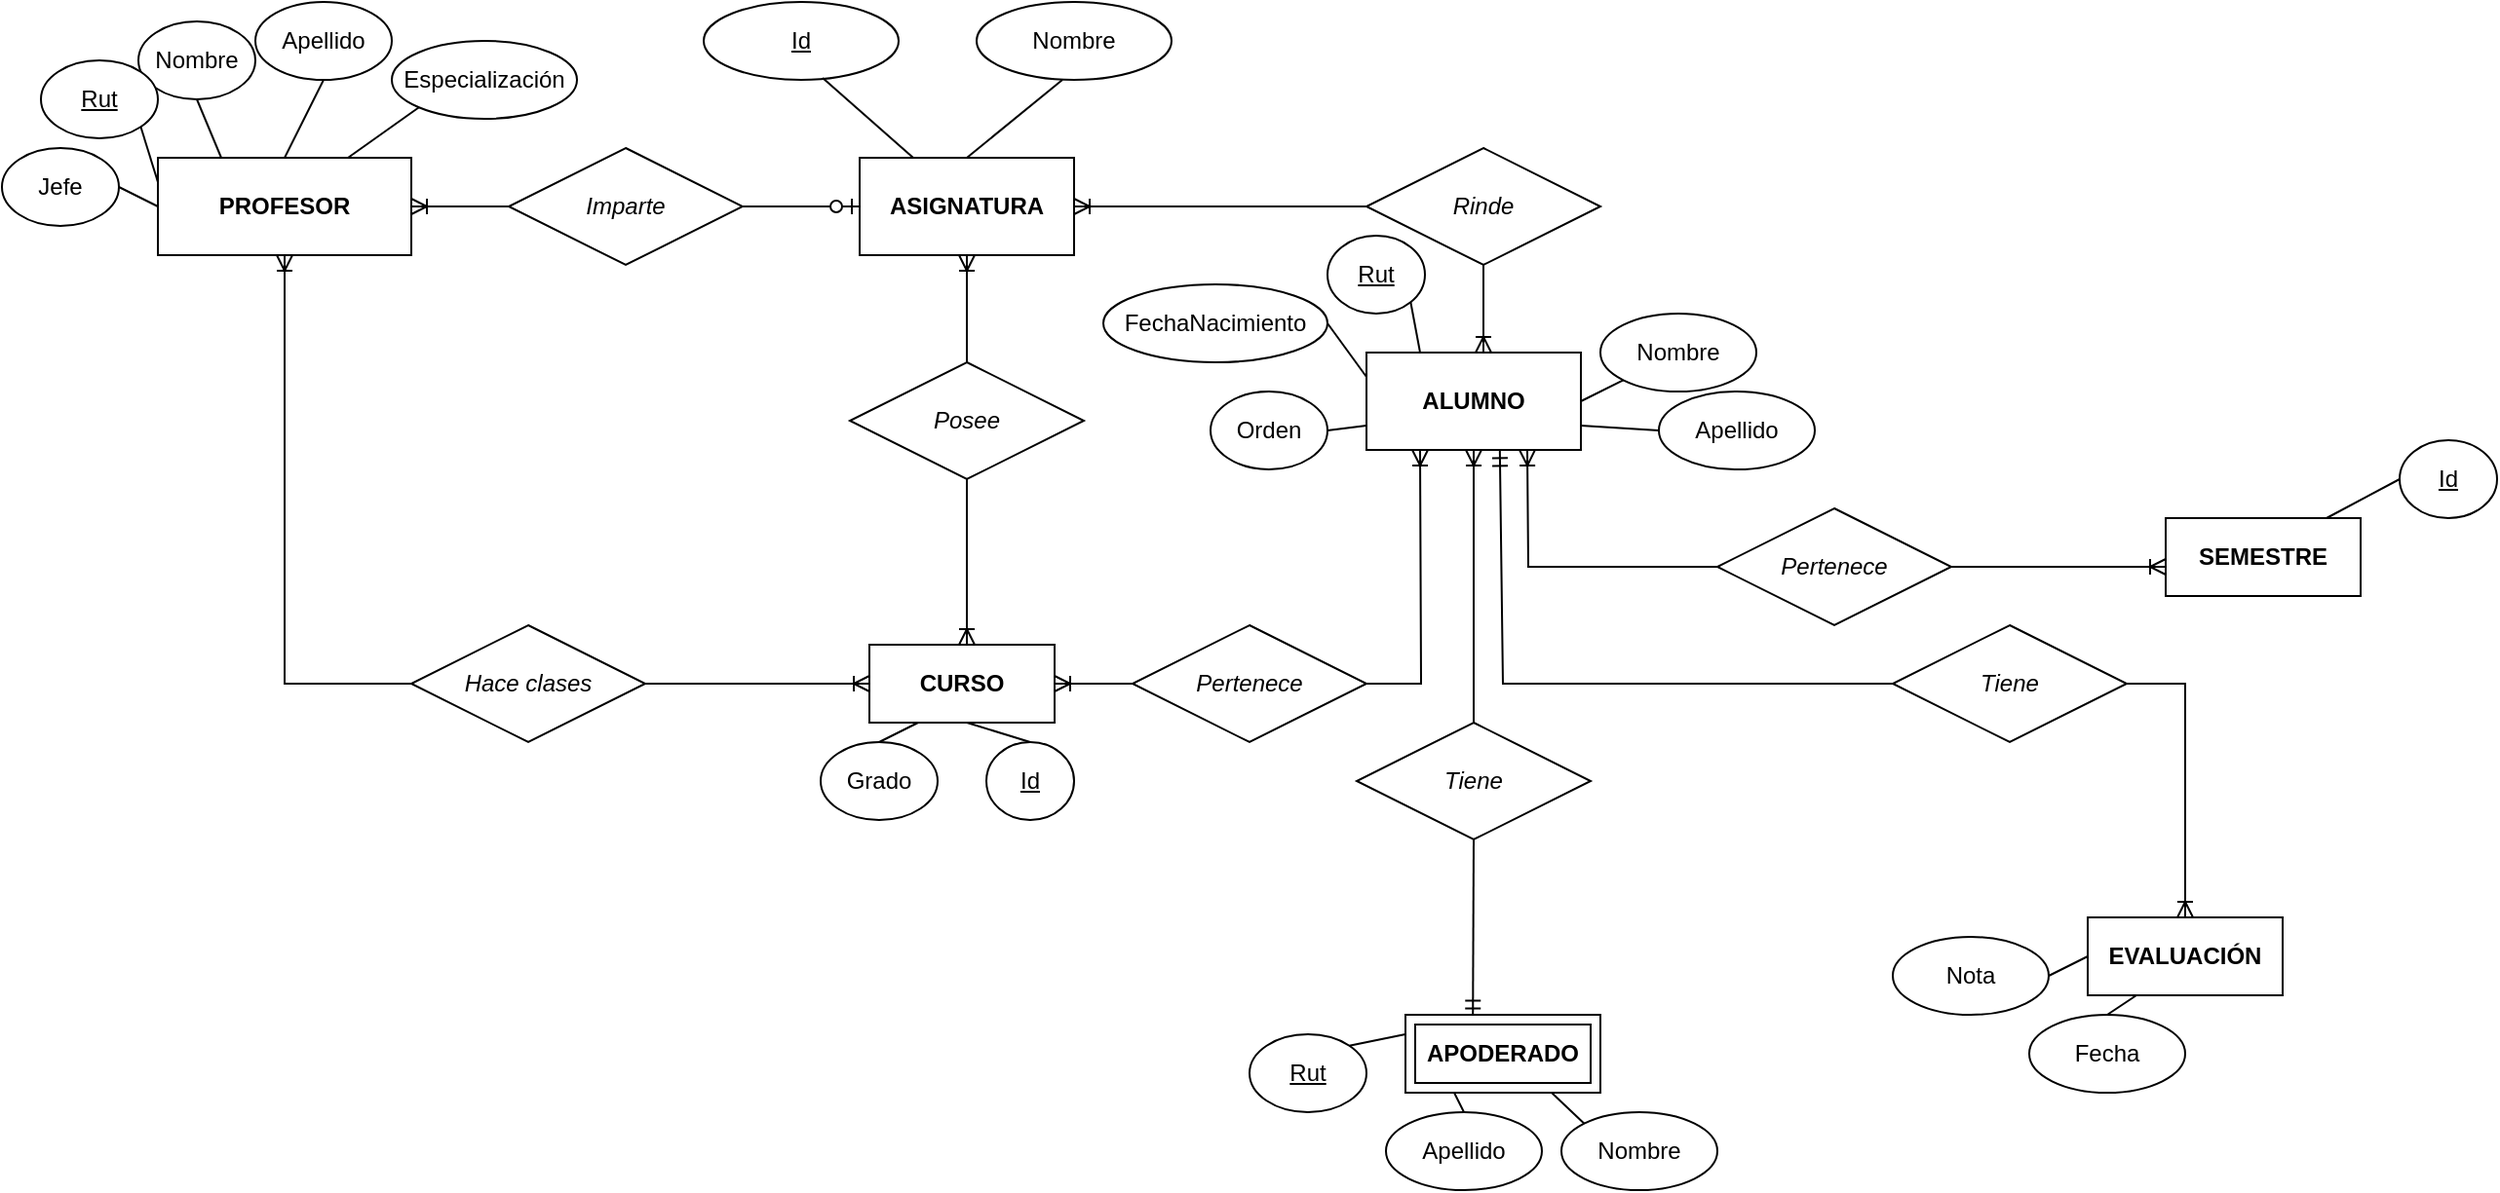 <mxfile version="20.4.1" type="github"><diagram id="bdnQ-0BhdI4TAcYdlH-2" name="Página-1"><mxGraphModel dx="1221" dy="676" grid="0" gridSize="10" guides="1" tooltips="1" connect="1" arrows="1" fold="1" page="1" pageScale="1" pageWidth="900" pageHeight="1600" math="0" shadow="0"><root><mxCell id="0"/><mxCell id="1" parent="0"/><mxCell id="0XWbLk1M8rzaQDneOr1y-11" value="&lt;i&gt;Imparte&lt;/i&gt;" style="shape=rhombus;perimeter=rhombusPerimeter;whiteSpace=wrap;html=1;align=center;" parent="1" vertex="1"><mxGeometry x="580" y="295" width="120" height="60" as="geometry"/></mxCell><mxCell id="0XWbLk1M8rzaQDneOr1y-12" value="" style="edgeStyle=elbowEdgeStyle;fontSize=12;html=1;endArrow=ERzeroToOne;endFill=1;rounded=0;entryX=0;entryY=0.5;entryDx=0;entryDy=0;exitX=1;exitY=0.5;exitDx=0;exitDy=0;" parent="1" source="0XWbLk1M8rzaQDneOr1y-11" edge="1"><mxGeometry width="100" height="100" relative="1" as="geometry"><mxPoint x="670" y="480" as="sourcePoint"/><mxPoint x="760" y="325" as="targetPoint"/></mxGeometry></mxCell><mxCell id="0XWbLk1M8rzaQDneOr1y-13" value="" style="edgeStyle=elbowEdgeStyle;fontSize=12;html=1;endArrow=ERoneToMany;rounded=0;entryX=1;entryY=0.5;entryDx=0;entryDy=0;exitX=0;exitY=0.5;exitDx=0;exitDy=0;" parent="1" source="0XWbLk1M8rzaQDneOr1y-11" edge="1"><mxGeometry width="100" height="100" relative="1" as="geometry"><mxPoint x="590" y="490" as="sourcePoint"/><mxPoint x="530" y="325" as="targetPoint"/></mxGeometry></mxCell><mxCell id="0XWbLk1M8rzaQDneOr1y-20" value="&lt;i&gt;Hace clases&lt;/i&gt;" style="shape=rhombus;perimeter=rhombusPerimeter;whiteSpace=wrap;html=1;align=center;" parent="1" vertex="1"><mxGeometry x="530" y="540" width="120" height="60" as="geometry"/></mxCell><mxCell id="0XWbLk1M8rzaQDneOr1y-21" value="" style="fontSize=12;html=1;endArrow=ERoneToMany;rounded=0;entryX=0;entryY=0.5;entryDx=0;entryDy=0;" parent="1" edge="1"><mxGeometry width="100" height="100" relative="1" as="geometry"><mxPoint x="650" y="570" as="sourcePoint"/><mxPoint x="765" y="570" as="targetPoint"/><Array as="points"><mxPoint x="710" y="570"/></Array></mxGeometry></mxCell><mxCell id="0XWbLk1M8rzaQDneOr1y-22" value="" style="fontSize=12;html=1;endArrow=ERoneToMany;rounded=0;entryX=0.5;entryY=1;entryDx=0;entryDy=0;exitX=0;exitY=0.5;exitDx=0;exitDy=0;" parent="1" source="0XWbLk1M8rzaQDneOr1y-20" edge="1"><mxGeometry width="100" height="100" relative="1" as="geometry"><mxPoint x="465" y="570" as="sourcePoint"/><mxPoint x="465" y="350" as="targetPoint"/><Array as="points"><mxPoint x="465" y="570"/></Array></mxGeometry></mxCell><mxCell id="0XWbLk1M8rzaQDneOr1y-23" value="&lt;i&gt;Pertenece&lt;/i&gt;" style="shape=rhombus;perimeter=rhombusPerimeter;whiteSpace=wrap;html=1;align=center;" parent="1" vertex="1"><mxGeometry x="900" y="540" width="120" height="60" as="geometry"/></mxCell><mxCell id="0XWbLk1M8rzaQDneOr1y-25" value="" style="fontSize=12;html=1;endArrow=ERoneToMany;rounded=0;exitX=1;exitY=0.5;exitDx=0;exitDy=0;entryX=0.25;entryY=1;entryDx=0;entryDy=0;" parent="1" source="0XWbLk1M8rzaQDneOr1y-23" edge="1"><mxGeometry width="100" height="100" relative="1" as="geometry"><mxPoint x="640" y="580" as="sourcePoint"/><mxPoint x="1047.5" y="450" as="targetPoint"/><Array as="points"><mxPoint x="1048" y="570"/></Array></mxGeometry></mxCell><mxCell id="0XWbLk1M8rzaQDneOr1y-26" value="&lt;i&gt;Rinde&lt;/i&gt;" style="shape=rhombus;perimeter=rhombusPerimeter;whiteSpace=wrap;html=1;align=center;" parent="1" vertex="1"><mxGeometry x="1020" y="295" width="120" height="60" as="geometry"/></mxCell><mxCell id="0XWbLk1M8rzaQDneOr1y-27" value="" style="edgeStyle=elbowEdgeStyle;fontSize=12;html=1;endArrow=ERoneToMany;rounded=0;entryX=1;entryY=0.5;entryDx=0;entryDy=0;exitX=0;exitY=0.5;exitDx=0;exitDy=0;" parent="1" source="0XWbLk1M8rzaQDneOr1y-26" edge="1"><mxGeometry width="100" height="100" relative="1" as="geometry"><mxPoint x="800" y="500" as="sourcePoint"/><mxPoint x="870" y="325" as="targetPoint"/></mxGeometry></mxCell><mxCell id="0XWbLk1M8rzaQDneOr1y-28" value="" style="fontSize=12;html=1;endArrow=ERoneToMany;rounded=0;exitX=0.5;exitY=1;exitDx=0;exitDy=0;" parent="1" source="0XWbLk1M8rzaQDneOr1y-26" edge="1"><mxGeometry width="100" height="100" relative="1" as="geometry"><mxPoint x="810" y="470" as="sourcePoint"/><mxPoint x="1080" y="400" as="targetPoint"/></mxGeometry></mxCell><mxCell id="0XWbLk1M8rzaQDneOr1y-43" value="&lt;u&gt;Id&lt;/u&gt;" style="ellipse;whiteSpace=wrap;html=1;align=center;" parent="1" vertex="1"><mxGeometry x="680" y="220" width="100" height="40" as="geometry"/></mxCell><mxCell id="0XWbLk1M8rzaQDneOr1y-44" value="Nombre" style="ellipse;whiteSpace=wrap;html=1;align=center;" parent="1" vertex="1"><mxGeometry x="820" y="220" width="100" height="40" as="geometry"/></mxCell><mxCell id="0XWbLk1M8rzaQDneOr1y-45" value="" style="endArrow=none;html=1;rounded=0;exitX=0.25;exitY=0;exitDx=0;exitDy=0;entryX=0.61;entryY=0.975;entryDx=0;entryDy=0;entryPerimeter=0;" parent="1" source="xwqHHCTengvlu3q1u-sC-12" target="0XWbLk1M8rzaQDneOr1y-43" edge="1"><mxGeometry relative="1" as="geometry"><mxPoint x="767.04" y="298" as="sourcePoint"/><mxPoint x="920" y="160" as="targetPoint"/></mxGeometry></mxCell><mxCell id="0XWbLk1M8rzaQDneOr1y-46" value="" style="endArrow=none;html=1;rounded=0;exitX=0.5;exitY=0;exitDx=0;exitDy=0;entryX=0.44;entryY=1;entryDx=0;entryDy=0;entryPerimeter=0;" parent="1" target="0XWbLk1M8rzaQDneOr1y-44" edge="1"><mxGeometry relative="1" as="geometry"><mxPoint x="815" y="300" as="sourcePoint"/><mxPoint x="1060" y="250" as="targetPoint"/></mxGeometry></mxCell><mxCell id="0XWbLk1M8rzaQDneOr1y-47" value="Nombre" style="ellipse;whiteSpace=wrap;html=1;align=center;" parent="1" vertex="1"><mxGeometry x="390" y="230" width="60" height="40" as="geometry"/></mxCell><mxCell id="0XWbLk1M8rzaQDneOr1y-48" value="Apellido" style="ellipse;whiteSpace=wrap;html=1;align=center;" parent="1" vertex="1"><mxGeometry x="450" y="220" width="70" height="40" as="geometry"/></mxCell><mxCell id="0XWbLk1M8rzaQDneOr1y-49" value="" style="endArrow=none;html=1;rounded=0;exitX=0.5;exitY=1;exitDx=0;exitDy=0;entryX=0.25;entryY=0;entryDx=0;entryDy=0;" parent="1" source="0XWbLk1M8rzaQDneOr1y-47" edge="1"><mxGeometry relative="1" as="geometry"><mxPoint x="440" y="290" as="sourcePoint"/><mxPoint x="432.5" y="300" as="targetPoint"/></mxGeometry></mxCell><mxCell id="0XWbLk1M8rzaQDneOr1y-50" value="" style="endArrow=none;html=1;rounded=0;exitX=0.5;exitY=0;exitDx=0;exitDy=0;entryX=0.5;entryY=1;entryDx=0;entryDy=0;" parent="1" target="0XWbLk1M8rzaQDneOr1y-48" edge="1"><mxGeometry relative="1" as="geometry"><mxPoint x="465" y="300" as="sourcePoint"/><mxPoint x="710" y="280" as="targetPoint"/></mxGeometry></mxCell><mxCell id="0XWbLk1M8rzaQDneOr1y-51" value="Grado" style="ellipse;whiteSpace=wrap;html=1;align=center;" parent="1" vertex="1"><mxGeometry x="740" y="600" width="60" height="40" as="geometry"/></mxCell><mxCell id="0XWbLk1M8rzaQDneOr1y-52" value="" style="endArrow=none;html=1;rounded=0;exitX=0.5;exitY=0;exitDx=0;exitDy=0;entryX=0.25;entryY=1;entryDx=0;entryDy=0;" parent="1" source="0XWbLk1M8rzaQDneOr1y-51" edge="1"><mxGeometry relative="1" as="geometry"><mxPoint x="780" y="620" as="sourcePoint"/><mxPoint x="790" y="590" as="targetPoint"/></mxGeometry></mxCell><mxCell id="0XWbLk1M8rzaQDneOr1y-53" value="&lt;u&gt;Id&lt;/u&gt;" style="ellipse;whiteSpace=wrap;html=1;align=center;" parent="1" vertex="1"><mxGeometry x="825" y="600" width="45" height="40" as="geometry"/></mxCell><mxCell id="0XWbLk1M8rzaQDneOr1y-54" value="" style="endArrow=none;html=1;rounded=0;exitX=0.5;exitY=1;exitDx=0;exitDy=0;entryX=0.5;entryY=0;entryDx=0;entryDy=0;" parent="1" target="0XWbLk1M8rzaQDneOr1y-53" edge="1"><mxGeometry relative="1" as="geometry"><mxPoint x="815" y="590" as="sourcePoint"/><mxPoint x="1030" y="610" as="targetPoint"/></mxGeometry></mxCell><mxCell id="0XWbLk1M8rzaQDneOr1y-55" value="&lt;u&gt;Rut&lt;/u&gt;" style="ellipse;whiteSpace=wrap;html=1;align=center;" parent="1" vertex="1"><mxGeometry x="340" y="250" width="60" height="40" as="geometry"/></mxCell><mxCell id="0XWbLk1M8rzaQDneOr1y-56" value="" style="endArrow=none;html=1;rounded=0;exitX=1;exitY=1;exitDx=0;exitDy=0;entryX=0;entryY=0.25;entryDx=0;entryDy=0;" parent="1" source="0XWbLk1M8rzaQDneOr1y-55" edge="1"><mxGeometry relative="1" as="geometry"><mxPoint x="510" y="380" as="sourcePoint"/><mxPoint x="400" y="312.5" as="targetPoint"/></mxGeometry></mxCell><mxCell id="0XWbLk1M8rzaQDneOr1y-57" value="Nombre" style="ellipse;whiteSpace=wrap;html=1;align=center;" parent="1" vertex="1"><mxGeometry x="1140" y="380" width="80" height="40" as="geometry"/></mxCell><mxCell id="0XWbLk1M8rzaQDneOr1y-58" value="Apellido" style="ellipse;whiteSpace=wrap;html=1;align=center;" parent="1" vertex="1"><mxGeometry x="1170" y="420" width="80" height="40" as="geometry"/></mxCell><mxCell id="0XWbLk1M8rzaQDneOr1y-59" value="&lt;u&gt;Rut&lt;/u&gt;" style="ellipse;whiteSpace=wrap;html=1;align=center;" parent="1" vertex="1"><mxGeometry x="1000" y="340" width="50" height="40" as="geometry"/></mxCell><mxCell id="0XWbLk1M8rzaQDneOr1y-62" value="" style="endArrow=none;html=1;rounded=0;exitX=1;exitY=0.5;exitDx=0;exitDy=0;entryX=0;entryY=1;entryDx=0;entryDy=0;" parent="1" target="0XWbLk1M8rzaQDneOr1y-57" edge="1"><mxGeometry relative="1" as="geometry"><mxPoint x="1130" y="425" as="sourcePoint"/><mxPoint x="1260" y="330" as="targetPoint"/></mxGeometry></mxCell><mxCell id="0XWbLk1M8rzaQDneOr1y-63" value="" style="endArrow=none;html=1;rounded=0;exitX=1;exitY=0.75;exitDx=0;exitDy=0;entryX=0;entryY=0.5;entryDx=0;entryDy=0;" parent="1" target="0XWbLk1M8rzaQDneOr1y-58" edge="1"><mxGeometry relative="1" as="geometry"><mxPoint x="1130" y="437.5" as="sourcePoint"/><mxPoint x="1360" y="380" as="targetPoint"/></mxGeometry></mxCell><mxCell id="0XWbLk1M8rzaQDneOr1y-64" value="" style="endArrow=none;html=1;rounded=0;exitX=1;exitY=1;exitDx=0;exitDy=0;entryX=0.25;entryY=0;entryDx=0;entryDy=0;" parent="1" source="0XWbLk1M8rzaQDneOr1y-59" edge="1"><mxGeometry relative="1" as="geometry"><mxPoint x="860" y="480" as="sourcePoint"/><mxPoint x="1047.5" y="400" as="targetPoint"/></mxGeometry></mxCell><mxCell id="dlj0a-jhVRtgYwN9_yWT-4" value="Especialización" style="ellipse;whiteSpace=wrap;html=1;align=center;" parent="1" vertex="1"><mxGeometry x="520" y="240" width="95" height="40" as="geometry"/></mxCell><mxCell id="dlj0a-jhVRtgYwN9_yWT-5" value="" style="endArrow=none;html=1;rounded=0;entryX=0;entryY=1;entryDx=0;entryDy=0;exitX=0.75;exitY=0;exitDx=0;exitDy=0;" parent="1" target="dlj0a-jhVRtgYwN9_yWT-4" edge="1"><mxGeometry width="50" height="50" relative="1" as="geometry"><mxPoint x="497.5" y="300" as="sourcePoint"/><mxPoint x="790" y="340" as="targetPoint"/></mxGeometry></mxCell><mxCell id="dlj0a-jhVRtgYwN9_yWT-12" value="FechaNacimiento" style="ellipse;whiteSpace=wrap;html=1;align=center;" parent="1" vertex="1"><mxGeometry x="885" y="365" width="115" height="40" as="geometry"/></mxCell><mxCell id="dlj0a-jhVRtgYwN9_yWT-13" value="" style="endArrow=none;html=1;rounded=0;exitX=0;exitY=0.25;exitDx=0;exitDy=0;entryX=1;entryY=0.5;entryDx=0;entryDy=0;" parent="1" target="dlj0a-jhVRtgYwN9_yWT-12" edge="1"><mxGeometry width="50" height="50" relative="1" as="geometry"><mxPoint x="1020" y="412.5" as="sourcePoint"/><mxPoint x="980" y="430" as="targetPoint"/></mxGeometry></mxCell><mxCell id="dlj0a-jhVRtgYwN9_yWT-25" value="" style="fontSize=12;html=1;endArrow=ERmandOne;rounded=0;exitX=0.5;exitY=1;exitDx=0;exitDy=0;entryX=0.346;entryY=0.018;entryDx=0;entryDy=0;entryPerimeter=0;" parent="1" source="dlj0a-jhVRtgYwN9_yWT-26" target="dlj0a-jhVRtgYwN9_yWT-32" edge="1"><mxGeometry width="100" height="100" relative="1" as="geometry"><mxPoint x="1130" y="600" as="sourcePoint"/><mxPoint x="1130" y="710" as="targetPoint"/><Array as="points"/></mxGeometry></mxCell><mxCell id="dlj0a-jhVRtgYwN9_yWT-26" value="&lt;i&gt;Tiene&lt;/i&gt;" style="shape=rhombus;perimeter=rhombusPerimeter;whiteSpace=wrap;html=1;align=center;" parent="1" vertex="1"><mxGeometry x="1015" y="590" width="120" height="60" as="geometry"/></mxCell><mxCell id="dlj0a-jhVRtgYwN9_yWT-29" value="" style="fontSize=12;html=1;endArrow=ERoneToMany;rounded=0;entryX=0.5;entryY=1;entryDx=0;entryDy=0;" parent="1" edge="1"><mxGeometry width="100" height="100" relative="1" as="geometry"><mxPoint x="1075" y="590" as="sourcePoint"/><mxPoint x="1075" y="450" as="targetPoint"/><Array as="points"/></mxGeometry></mxCell><mxCell id="dlj0a-jhVRtgYwN9_yWT-30" value="&lt;u&gt;Rut&lt;/u&gt;" style="ellipse;whiteSpace=wrap;html=1;align=center;" parent="1" vertex="1"><mxGeometry x="960" y="750" width="60" height="40" as="geometry"/></mxCell><mxCell id="dlj0a-jhVRtgYwN9_yWT-32" value="&lt;b&gt;APODERADO&lt;/b&gt;" style="shape=ext;margin=3;double=1;whiteSpace=wrap;html=1;align=center;" parent="1" vertex="1"><mxGeometry x="1040" y="740" width="100" height="40" as="geometry"/></mxCell><mxCell id="dlj0a-jhVRtgYwN9_yWT-33" value="Nombre" style="ellipse;whiteSpace=wrap;html=1;align=center;" parent="1" vertex="1"><mxGeometry x="1120" y="790" width="80" height="40" as="geometry"/></mxCell><mxCell id="dlj0a-jhVRtgYwN9_yWT-34" value="Apellido" style="ellipse;whiteSpace=wrap;html=1;align=center;" parent="1" vertex="1"><mxGeometry x="1030" y="790" width="80" height="40" as="geometry"/></mxCell><mxCell id="dlj0a-jhVRtgYwN9_yWT-43" value="" style="endArrow=none;html=1;rounded=0;entryX=0.25;entryY=1;entryDx=0;entryDy=0;exitX=0.5;exitY=0;exitDx=0;exitDy=0;" parent="1" source="dlj0a-jhVRtgYwN9_yWT-34" target="dlj0a-jhVRtgYwN9_yWT-32" edge="1"><mxGeometry width="50" height="50" relative="1" as="geometry"><mxPoint x="800" y="840" as="sourcePoint"/><mxPoint x="850" y="790" as="targetPoint"/></mxGeometry></mxCell><mxCell id="dlj0a-jhVRtgYwN9_yWT-44" value="" style="endArrow=none;html=1;rounded=0;entryX=0;entryY=0;entryDx=0;entryDy=0;exitX=0.75;exitY=1;exitDx=0;exitDy=0;" parent="1" source="dlj0a-jhVRtgYwN9_yWT-32" target="dlj0a-jhVRtgYwN9_yWT-33" edge="1"><mxGeometry width="50" height="50" relative="1" as="geometry"><mxPoint x="800" y="840" as="sourcePoint"/><mxPoint x="850" y="790" as="targetPoint"/></mxGeometry></mxCell><mxCell id="dlj0a-jhVRtgYwN9_yWT-45" value="" style="endArrow=none;html=1;rounded=0;entryX=1;entryY=0;entryDx=0;entryDy=0;exitX=0;exitY=0.25;exitDx=0;exitDy=0;" parent="1" source="dlj0a-jhVRtgYwN9_yWT-32" target="dlj0a-jhVRtgYwN9_yWT-30" edge="1"><mxGeometry width="50" height="50" relative="1" as="geometry"><mxPoint x="1160" y="740" as="sourcePoint"/><mxPoint x="850" y="790" as="targetPoint"/></mxGeometry></mxCell><mxCell id="dlj0a-jhVRtgYwN9_yWT-48" value="" style="fontSize=12;html=1;endArrow=ERoneToMany;rounded=0;entryX=1;entryY=0.5;entryDx=0;entryDy=0;" parent="1" source="0XWbLk1M8rzaQDneOr1y-23" target="xwqHHCTengvlu3q1u-sC-13" edge="1"><mxGeometry width="100" height="100" relative="1" as="geometry"><mxPoint x="670" y="530" as="sourcePoint"/><mxPoint x="865" y="570" as="targetPoint"/></mxGeometry></mxCell><mxCell id="dlj0a-jhVRtgYwN9_yWT-49" value="&lt;i&gt;Posee&lt;/i&gt;" style="shape=rhombus;perimeter=rhombusPerimeter;whiteSpace=wrap;html=1;align=center;" parent="1" vertex="1"><mxGeometry x="755" y="405" width="120" height="60" as="geometry"/></mxCell><mxCell id="dlj0a-jhVRtgYwN9_yWT-50" value="" style="fontSize=12;html=1;endArrow=ERoneToMany;rounded=0;exitX=0.5;exitY=0;exitDx=0;exitDy=0;entryX=0.5;entryY=1;entryDx=0;entryDy=0;" parent="1" source="dlj0a-jhVRtgYwN9_yWT-49" edge="1"><mxGeometry width="100" height="100" relative="1" as="geometry"><mxPoint x="890" y="530" as="sourcePoint"/><mxPoint x="815" y="350" as="targetPoint"/></mxGeometry></mxCell><mxCell id="dlj0a-jhVRtgYwN9_yWT-51" value="" style="fontSize=12;html=1;endArrow=ERoneToMany;rounded=0;exitX=0.5;exitY=1;exitDx=0;exitDy=0;entryX=0.5;entryY=0;entryDx=0;entryDy=0;" parent="1" source="dlj0a-jhVRtgYwN9_yWT-49" edge="1"><mxGeometry width="100" height="100" relative="1" as="geometry"><mxPoint x="890" y="530" as="sourcePoint"/><mxPoint x="815" y="550" as="targetPoint"/></mxGeometry></mxCell><mxCell id="dlj0a-jhVRtgYwN9_yWT-52" value="Jefe" style="ellipse;whiteSpace=wrap;html=1;align=center;" parent="1" vertex="1"><mxGeometry x="320" y="295" width="60" height="40" as="geometry"/></mxCell><mxCell id="dlj0a-jhVRtgYwN9_yWT-54" value="" style="endArrow=none;html=1;rounded=0;entryX=0;entryY=0.5;entryDx=0;entryDy=0;exitX=1;exitY=0.5;exitDx=0;exitDy=0;" parent="1" source="dlj0a-jhVRtgYwN9_yWT-52" edge="1"><mxGeometry width="50" height="50" relative="1" as="geometry"><mxPoint x="507.5" y="310" as="sourcePoint"/><mxPoint x="400" y="325" as="targetPoint"/></mxGeometry></mxCell><mxCell id="dlj0a-jhVRtgYwN9_yWT-55" value="" style="fontSize=12;html=1;endArrow=ERoneToMany;rounded=0;entryX=0.75;entryY=1;entryDx=0;entryDy=0;" parent="1" source="dlj0a-jhVRtgYwN9_yWT-56" edge="1"><mxGeometry width="100" height="100" relative="1" as="geometry"><mxPoint x="1200" y="540" as="sourcePoint"/><mxPoint x="1102.5" y="450" as="targetPoint"/><Array as="points"><mxPoint x="1103" y="510"/></Array></mxGeometry></mxCell><mxCell id="dlj0a-jhVRtgYwN9_yWT-56" value="&lt;i&gt;Pertenece&lt;/i&gt;" style="shape=rhombus;perimeter=rhombusPerimeter;whiteSpace=wrap;html=1;align=center;" parent="1" vertex="1"><mxGeometry x="1200" y="480" width="120" height="60" as="geometry"/></mxCell><mxCell id="dlj0a-jhVRtgYwN9_yWT-58" value="" style="fontSize=12;html=1;endArrow=ERoneToMany;rounded=0;exitX=1;exitY=0.5;exitDx=0;exitDy=0;entryX=0;entryY=0.5;entryDx=0;entryDy=0;" parent="1" source="dlj0a-jhVRtgYwN9_yWT-56" edge="1"><mxGeometry width="100" height="100" relative="1" as="geometry"><mxPoint x="1110" y="590" as="sourcePoint"/><mxPoint x="1430" y="510" as="targetPoint"/></mxGeometry></mxCell><mxCell id="dlj0a-jhVRtgYwN9_yWT-60" value="" style="endArrow=none;html=1;rounded=0;entryX=0.75;entryY=0;entryDx=0;entryDy=0;exitX=0;exitY=0.5;exitDx=0;exitDy=0;" parent="1" source="dlj0a-jhVRtgYwN9_yWT-61" edge="1"><mxGeometry relative="1" as="geometry"><mxPoint x="1500" y="590" as="sourcePoint"/><mxPoint x="1512.5" y="485" as="targetPoint"/></mxGeometry></mxCell><mxCell id="dlj0a-jhVRtgYwN9_yWT-61" value="&lt;u&gt;Id&lt;/u&gt;" style="ellipse;whiteSpace=wrap;html=1;align=center;" parent="1" vertex="1"><mxGeometry x="1550" y="445" width="50" height="40" as="geometry"/></mxCell><mxCell id="xwqHHCTengvlu3q1u-sC-5" value="&lt;i&gt;Tiene&lt;/i&gt;" style="shape=rhombus;perimeter=rhombusPerimeter;whiteSpace=wrap;html=1;align=center;" parent="1" vertex="1"><mxGeometry x="1290" y="540" width="120" height="60" as="geometry"/></mxCell><mxCell id="xwqHHCTengvlu3q1u-sC-6" value="" style="fontSize=12;html=1;endArrow=ERmandOne;rounded=0;exitX=0;exitY=0.5;exitDx=0;exitDy=0;entryX=0.622;entryY=1.004;entryDx=0;entryDy=0;entryPerimeter=0;" parent="1" source="xwqHHCTengvlu3q1u-sC-5" edge="1"><mxGeometry width="100" height="100" relative="1" as="geometry"><mxPoint x="1085" y="660" as="sourcePoint"/><mxPoint x="1088.42" y="450.2" as="targetPoint"/><Array as="points"><mxPoint x="1090" y="570"/></Array></mxGeometry></mxCell><mxCell id="xwqHHCTengvlu3q1u-sC-7" value="" style="fontSize=12;html=1;endArrow=ERoneToMany;rounded=0;exitX=1;exitY=0.5;exitDx=0;exitDy=0;" parent="1" source="xwqHHCTengvlu3q1u-sC-5" edge="1"><mxGeometry width="100" height="100" relative="1" as="geometry"><mxPoint x="1440" y="570" as="sourcePoint"/><mxPoint x="1440" y="690" as="targetPoint"/><Array as="points"><mxPoint x="1440" y="570"/></Array></mxGeometry></mxCell><mxCell id="xwqHHCTengvlu3q1u-sC-9" value="" style="endArrow=none;html=1;rounded=0;entryX=0;entryY=0.5;entryDx=0;entryDy=0;exitX=1;exitY=0.5;exitDx=0;exitDy=0;" parent="1" source="xwqHHCTengvlu3q1u-sC-10" edge="1"><mxGeometry relative="1" as="geometry"><mxPoint x="1370" y="710" as="sourcePoint"/><mxPoint x="1390" y="710" as="targetPoint"/></mxGeometry></mxCell><mxCell id="xwqHHCTengvlu3q1u-sC-10" value="Nota" style="ellipse;whiteSpace=wrap;html=1;align=center;" parent="1" vertex="1"><mxGeometry x="1290" y="700" width="80" height="40" as="geometry"/></mxCell><mxCell id="xwqHHCTengvlu3q1u-sC-11" value="&lt;b&gt;PROFESOR&lt;/b&gt;" style="whiteSpace=wrap;html=1;align=center;" parent="1" vertex="1"><mxGeometry x="400" y="300" width="130" height="50" as="geometry"/></mxCell><mxCell id="xwqHHCTengvlu3q1u-sC-12" value="&lt;b&gt;ASIGNATURA&lt;/b&gt;" style="whiteSpace=wrap;html=1;align=center;" parent="1" vertex="1"><mxGeometry x="760" y="300" width="110" height="50" as="geometry"/></mxCell><mxCell id="xwqHHCTengvlu3q1u-sC-13" value="&lt;b&gt;CURSO&lt;/b&gt;" style="whiteSpace=wrap;html=1;align=center;" parent="1" vertex="1"><mxGeometry x="765" y="550" width="95" height="40" as="geometry"/></mxCell><mxCell id="xwqHHCTengvlu3q1u-sC-15" value="&lt;b&gt;ALUMNO&lt;/b&gt;" style="whiteSpace=wrap;html=1;align=center;" parent="1" vertex="1"><mxGeometry x="1020" y="400" width="110" height="50" as="geometry"/></mxCell><mxCell id="xwqHHCTengvlu3q1u-sC-16" value="&lt;b&gt;EVALUACIÓN&lt;/b&gt;" style="whiteSpace=wrap;html=1;align=center;" parent="1" vertex="1"><mxGeometry x="1390" y="690" width="100" height="40" as="geometry"/></mxCell><mxCell id="xwqHHCTengvlu3q1u-sC-17" value="&lt;b&gt;SEMESTRE&lt;/b&gt;" style="whiteSpace=wrap;html=1;align=center;" parent="1" vertex="1"><mxGeometry x="1430" y="485" width="100" height="40" as="geometry"/></mxCell><mxCell id="xwqHHCTengvlu3q1u-sC-19" value="Fecha" style="ellipse;whiteSpace=wrap;html=1;align=center;" parent="1" vertex="1"><mxGeometry x="1360" y="740" width="80" height="40" as="geometry"/></mxCell><mxCell id="xwqHHCTengvlu3q1u-sC-20" value="" style="endArrow=none;html=1;rounded=0;entryX=0.25;entryY=1;entryDx=0;entryDy=0;exitX=0.5;exitY=0;exitDx=0;exitDy=0;" parent="1" source="xwqHHCTengvlu3q1u-sC-19" target="xwqHHCTengvlu3q1u-sC-16" edge="1"><mxGeometry relative="1" as="geometry"><mxPoint x="1380.0" y="730.0" as="sourcePoint"/><mxPoint x="1400" y="720.0" as="targetPoint"/></mxGeometry></mxCell><mxCell id="zooJZPz_uAt047E7cGX0-1" value="Orden" style="ellipse;whiteSpace=wrap;html=1;align=center;" vertex="1" parent="1"><mxGeometry x="940" y="420" width="60" height="40" as="geometry"/></mxCell><mxCell id="zooJZPz_uAt047E7cGX0-2" value="" style="endArrow=none;html=1;rounded=0;exitX=0;exitY=0.75;exitDx=0;exitDy=0;entryX=1;entryY=0.5;entryDx=0;entryDy=0;" edge="1" parent="1" source="xwqHHCTengvlu3q1u-sC-15" target="zooJZPz_uAt047E7cGX0-1"><mxGeometry width="50" height="50" relative="1" as="geometry"><mxPoint x="1030" y="422.5" as="sourcePoint"/><mxPoint x="1010" y="395" as="targetPoint"/></mxGeometry></mxCell></root></mxGraphModel></diagram></mxfile>